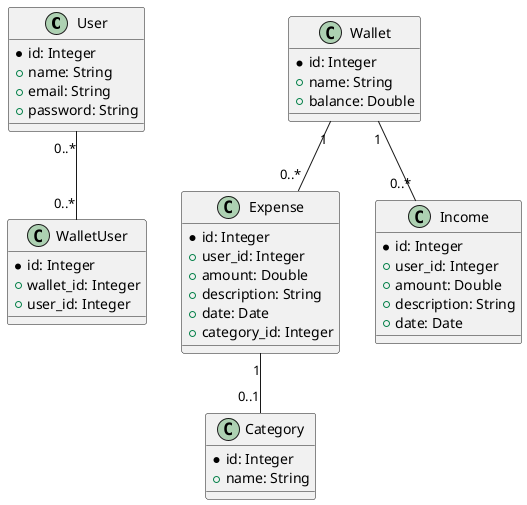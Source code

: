 @startuml juli

class User {
    *id: Integer
    +name: String
    +email: String
    +password: String
}

class Category {
    *id: Integer
    +name: String
}

class Expense {
    *id: Integer
    +user_id: Integer 
    +amount: Double
    +description: String
    +date: Date
    +category_id: Integer
}

class Income {
    *id: Integer
    +user_id: Integer
    +amount: Double
    +description: String
    +date: Date
}

class Wallet {
    *id: Integer
    +name: String
    +balance: Double
}

class WalletUser {
    *id: Integer
    +wallet_id: Integer
    +user_id: Integer
}

Wallet "1" -- "0..*" Expense
Wallet "1" -- "0..*" Income
User "0..*" -- "0..*" WalletUser
Expense "1" -- "0..1" Category

@enduml
